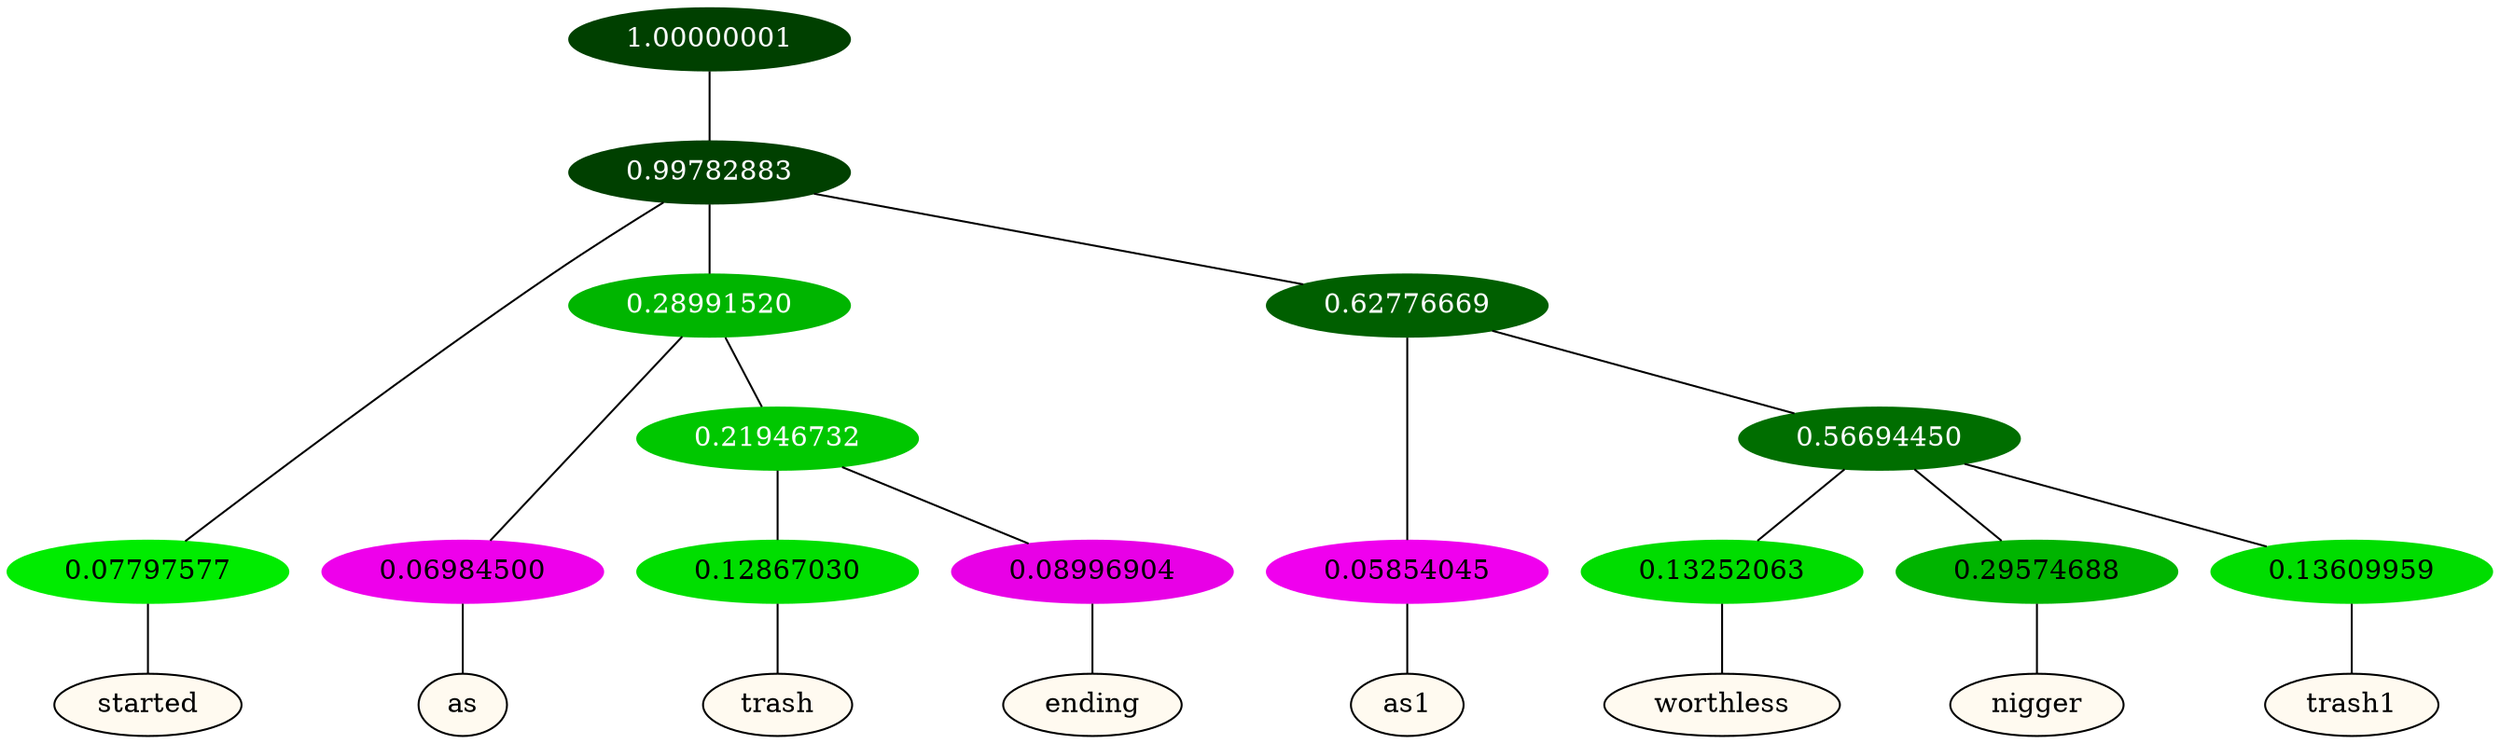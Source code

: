 graph {
	node [format=png height=0.15 nodesep=0.001 ordering=out overlap=prism overlap_scaling=0.01 ranksep=0.001 ratio=0.2 style=filled width=0.15]
	{
		rank=same
		a_w_2 [label=started color=black fillcolor=floralwhite style="filled,solid"]
		a_w_5 [label=as color=black fillcolor=floralwhite style="filled,solid"]
		a_w_9 [label=trash color=black fillcolor=floralwhite style="filled,solid"]
		a_w_10 [label=ending color=black fillcolor=floralwhite style="filled,solid"]
		a_w_7 [label=as1 color=black fillcolor=floralwhite style="filled,solid"]
		a_w_11 [label=worthless color=black fillcolor=floralwhite style="filled,solid"]
		a_w_12 [label=nigger color=black fillcolor=floralwhite style="filled,solid"]
		a_w_13 [label=trash1 color=black fillcolor=floralwhite style="filled,solid"]
	}
	a_n_2 -- a_w_2
	a_n_5 -- a_w_5
	a_n_9 -- a_w_9
	a_n_10 -- a_w_10
	a_n_7 -- a_w_7
	a_n_11 -- a_w_11
	a_n_12 -- a_w_12
	a_n_13 -- a_w_13
	{
		rank=same
		a_n_2 [label=0.07797577 color="0.334 1.000 0.922" fontcolor=black]
		a_n_5 [label=0.06984500 color="0.835 1.000 0.930" fontcolor=black]
		a_n_9 [label=0.12867030 color="0.334 1.000 0.871" fontcolor=black]
		a_n_10 [label=0.08996904 color="0.835 1.000 0.910" fontcolor=black]
		a_n_7 [label=0.05854045 color="0.835 1.000 0.941" fontcolor=black]
		a_n_11 [label=0.13252063 color="0.334 1.000 0.867" fontcolor=black]
		a_n_12 [label=0.29574688 color="0.334 1.000 0.704" fontcolor=black]
		a_n_13 [label=0.13609959 color="0.334 1.000 0.864" fontcolor=black]
	}
	a_n_0 [label=1.00000001 color="0.334 1.000 0.250" fontcolor=grey99]
	a_n_1 [label=0.99782883 color="0.334 1.000 0.250" fontcolor=grey99]
	a_n_0 -- a_n_1
	a_n_1 -- a_n_2
	a_n_3 [label=0.28991520 color="0.334 1.000 0.710" fontcolor=grey99]
	a_n_1 -- a_n_3
	a_n_4 [label=0.62776669 color="0.334 1.000 0.372" fontcolor=grey99]
	a_n_1 -- a_n_4
	a_n_3 -- a_n_5
	a_n_6 [label=0.21946732 color="0.334 1.000 0.781" fontcolor=grey99]
	a_n_3 -- a_n_6
	a_n_4 -- a_n_7
	a_n_8 [label=0.56694450 color="0.334 1.000 0.433" fontcolor=grey99]
	a_n_4 -- a_n_8
	a_n_6 -- a_n_9
	a_n_6 -- a_n_10
	a_n_8 -- a_n_11
	a_n_8 -- a_n_12
	a_n_8 -- a_n_13
}
